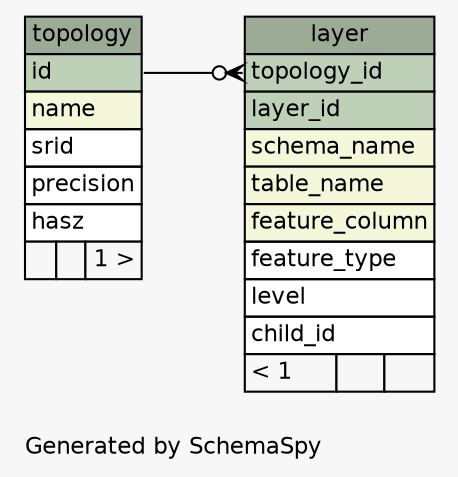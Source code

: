 // dot 2.38.0 on Windows 10 10.0
// SchemaSpy rev 590
digraph "largeRelationshipsDiagram" {
  graph [
    rankdir="RL"
    bgcolor="#f7f7f7"
    label="\nGenerated by SchemaSpy"
    labeljust="l"
    nodesep="0.18"
    ranksep="0.46"
    fontname="Helvetica"
    fontsize="11"
  ];
  node [
    fontname="Helvetica"
    fontsize="11"
    shape="plaintext"
  ];
  edge [
    arrowsize="0.8"
  ];
  "layer" [
    label=<
    <TABLE BORDER="0" CELLBORDER="1" CELLSPACING="0" BGCOLOR="#ffffff">
      <TR><TD COLSPAN="3" BGCOLOR="#9bab96" ALIGN="CENTER">layer</TD></TR>
      <TR><TD PORT="topology_id" COLSPAN="3" BGCOLOR="#bed1b8" ALIGN="LEFT">topology_id</TD></TR>
      <TR><TD PORT="layer_id" COLSPAN="3" BGCOLOR="#bed1b8" ALIGN="LEFT">layer_id</TD></TR>
      <TR><TD PORT="schema_name" COLSPAN="3" BGCOLOR="#f4f7da" ALIGN="LEFT">schema_name</TD></TR>
      <TR><TD PORT="table_name" COLSPAN="3" BGCOLOR="#f4f7da" ALIGN="LEFT">table_name</TD></TR>
      <TR><TD PORT="feature_column" COLSPAN="3" BGCOLOR="#f4f7da" ALIGN="LEFT">feature_column</TD></TR>
      <TR><TD PORT="feature_type" COLSPAN="3" ALIGN="LEFT">feature_type</TD></TR>
      <TR><TD PORT="level" COLSPAN="3" ALIGN="LEFT">level</TD></TR>
      <TR><TD PORT="child_id" COLSPAN="3" ALIGN="LEFT">child_id</TD></TR>
      <TR><TD ALIGN="LEFT" BGCOLOR="#f7f7f7">&lt; 1</TD><TD ALIGN="RIGHT" BGCOLOR="#f7f7f7">  </TD><TD ALIGN="RIGHT" BGCOLOR="#f7f7f7">  </TD></TR>
    </TABLE>>
    URL="tables/layer.html"
    tooltip="layer"
  ];
  "topology" [
    label=<
    <TABLE BORDER="0" CELLBORDER="1" CELLSPACING="0" BGCOLOR="#ffffff">
      <TR><TD COLSPAN="3" BGCOLOR="#9bab96" ALIGN="CENTER">topology</TD></TR>
      <TR><TD PORT="id" COLSPAN="3" BGCOLOR="#bed1b8" ALIGN="LEFT">id</TD></TR>
      <TR><TD PORT="name" COLSPAN="3" BGCOLOR="#f4f7da" ALIGN="LEFT">name</TD></TR>
      <TR><TD PORT="srid" COLSPAN="3" ALIGN="LEFT">srid</TD></TR>
      <TR><TD PORT="precision" COLSPAN="3" ALIGN="LEFT">precision</TD></TR>
      <TR><TD PORT="hasz" COLSPAN="3" ALIGN="LEFT">hasz</TD></TR>
      <TR><TD ALIGN="LEFT" BGCOLOR="#f7f7f7">  </TD><TD ALIGN="RIGHT" BGCOLOR="#f7f7f7">  </TD><TD ALIGN="RIGHT" BGCOLOR="#f7f7f7">1 &gt;</TD></TR>
    </TABLE>>
    URL="tables/topology.html"
    tooltip="topology"
  ];
  "layer":"topology_id":w -> "topology":"id":e [arrowhead=none dir=back arrowtail=crowodot];
}
